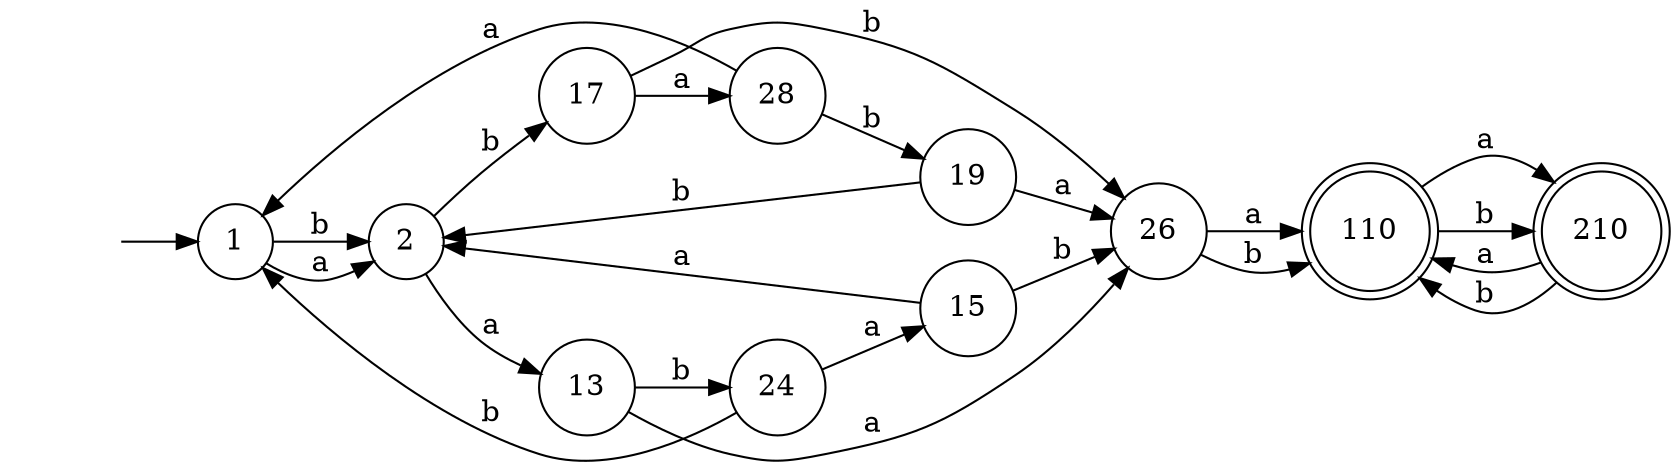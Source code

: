 digraph {
  rankdir=LR;
  node [shape = none, label=""]; 0;
  node [shape = circle, label="1"]; 1;
  node [shape = circle, label="2"]; 2;
  node [shape = circle, label="13"]; 13;
  node [shape = circle, label="17"]; 17;
  node [shape = circle, label="26"]; 26;
  node [shape = circle, label="24"]; 24;
  node [shape = circle, label="28"]; 28;
  node [shape = doublecircle, label="110"]; 110;
  node [shape = circle, label="15"]; 15;
  node [shape = circle, label="19"]; 19;
  node [shape = doublecircle, label="210"]; 210;
  0 -> 1 [label=""]
  1 -> 2 [label = "a"];
  1 -> 2 [label = "b"];
  2 -> 13 [label = "a"];
  2 -> 17 [label = "b"];
  13 -> 26 [label = "a"];
  13 -> 24 [label = "b"];
  17 -> 28 [label = "a"];
  17 -> 26 [label = "b"];
  26 -> 110 [label = "a"];
  26 -> 110 [label = "b"];
  24 -> 15 [label = "a"];
  24 -> 1 [label = "b"];
  28 -> 1 [label = "a"];
  28 -> 19 [label = "b"];
  110 -> 210 [label = "a"];
  110 -> 210 [label = "b"];
  15 -> 2 [label = "a"];
  15 -> 26 [label = "b"];
  19 -> 26 [label = "a"];
  19 -> 2 [label = "b"];
  210 -> 110 [label = "a"];
  210 -> 110 [label = "b"];
}
